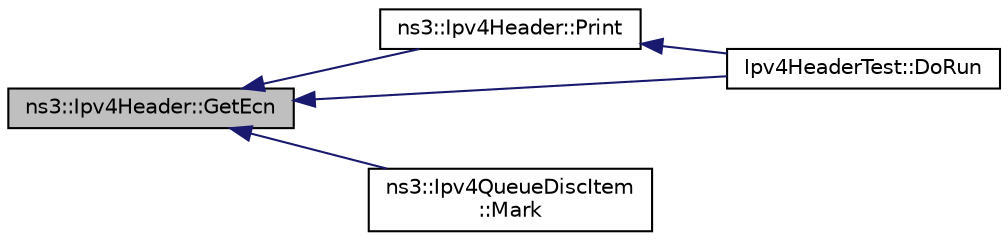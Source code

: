 digraph "ns3::Ipv4Header::GetEcn"
{
  edge [fontname="Helvetica",fontsize="10",labelfontname="Helvetica",labelfontsize="10"];
  node [fontname="Helvetica",fontsize="10",shape=record];
  rankdir="LR";
  Node1 [label="ns3::Ipv4Header::GetEcn",height=0.2,width=0.4,color="black", fillcolor="grey75", style="filled", fontcolor="black"];
  Node1 -> Node2 [dir="back",color="midnightblue",fontsize="10",style="solid"];
  Node2 [label="ns3::Ipv4Header::Print",height=0.2,width=0.4,color="black", fillcolor="white", style="filled",URL="$d9/df1/classns3_1_1Ipv4Header.html#ab823da57c446e48a5689b0772ce0081e"];
  Node2 -> Node3 [dir="back",color="midnightblue",fontsize="10",style="solid"];
  Node3 [label="Ipv4HeaderTest::DoRun",height=0.2,width=0.4,color="black", fillcolor="white", style="filled",URL="$d7/dba/classIpv4HeaderTest.html#ad9026591beb17db0d9cbff0c34f9f69d",tooltip="Implementation to actually run this TestCase. "];
  Node1 -> Node4 [dir="back",color="midnightblue",fontsize="10",style="solid"];
  Node4 [label="ns3::Ipv4QueueDiscItem\l::Mark",height=0.2,width=0.4,color="black", fillcolor="white", style="filled",URL="$dc/d65/classns3_1_1Ipv4QueueDiscItem.html#aed2df9ac4378c525656e4f6bae2a3757",tooltip="Marks the packet by setting ECN_CE bits if the packet has ECN_ECT0 or ECN_ECT1 bits set..."];
  Node1 -> Node3 [dir="back",color="midnightblue",fontsize="10",style="solid"];
}
